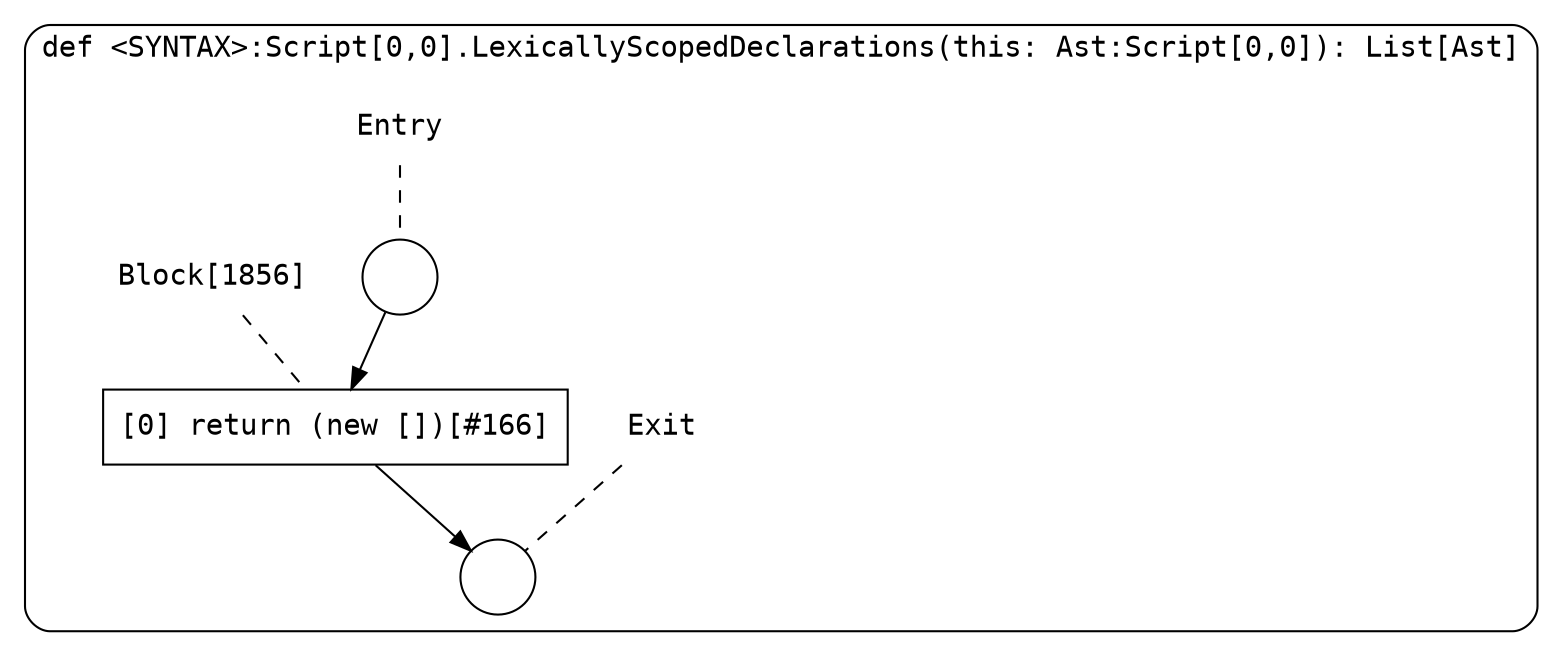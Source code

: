 digraph {
  graph [fontname = "Consolas"]
  node [fontname = "Consolas"]
  edge [fontname = "Consolas"]
  subgraph cluster307 {
    label = "def <SYNTAX>:Script[0,0].LexicallyScopedDeclarations(this: Ast:Script[0,0]): List[Ast]"
    style = rounded
    cluster307_entry_name [shape=none, label=<<font color="black">Entry</font>>]
    cluster307_entry_name -> cluster307_entry [arrowhead=none, color="black", style=dashed]
    cluster307_entry [shape=circle label=" " color="black" fillcolor="white" style=filled]
    cluster307_entry -> node1856 [color="black"]
    cluster307_exit_name [shape=none, label=<<font color="black">Exit</font>>]
    cluster307_exit_name -> cluster307_exit [arrowhead=none, color="black", style=dashed]
    cluster307_exit [shape=circle label=" " color="black" fillcolor="white" style=filled]
    node1856_name [shape=none, label=<<font color="black">Block[1856]</font>>]
    node1856_name -> node1856 [arrowhead=none, color="black", style=dashed]
    node1856 [shape=box, label=<<font color="black">[0] return (new [])[#166]<BR ALIGN="LEFT"/></font>> color="black" fillcolor="white", style=filled]
    node1856 -> cluster307_exit [color="black"]
  }
}